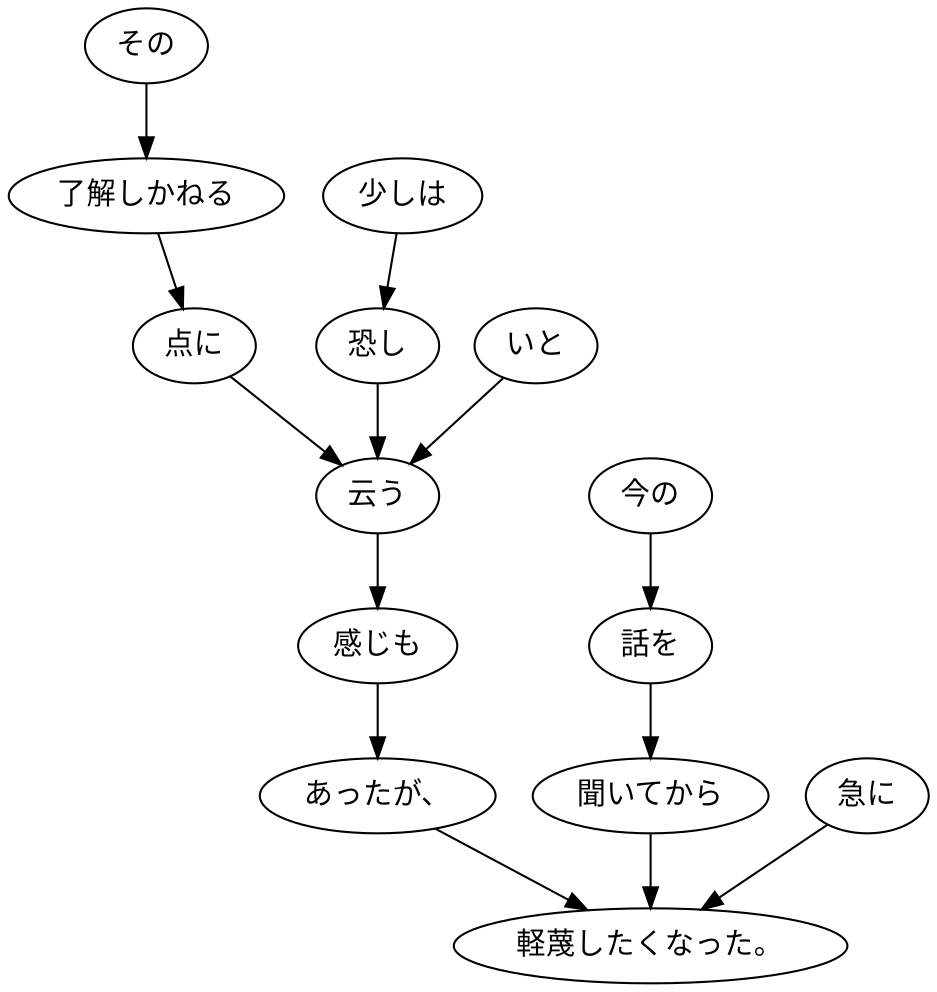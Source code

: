 digraph graph1252 {
	node0 [label="その"];
	node1 [label="了解しかねる"];
	node2 [label="点に"];
	node3 [label="少しは"];
	node4 [label="恐し"];
	node5 [label="いと"];
	node6 [label="云う"];
	node7 [label="感じも"];
	node8 [label="あったが、"];
	node9 [label="今の"];
	node10 [label="話を"];
	node11 [label="聞いてから"];
	node12 [label="急に"];
	node13 [label="軽蔑したくなった。"];
	node0 -> node1;
	node1 -> node2;
	node2 -> node6;
	node3 -> node4;
	node4 -> node6;
	node5 -> node6;
	node6 -> node7;
	node7 -> node8;
	node8 -> node13;
	node9 -> node10;
	node10 -> node11;
	node11 -> node13;
	node12 -> node13;
}
